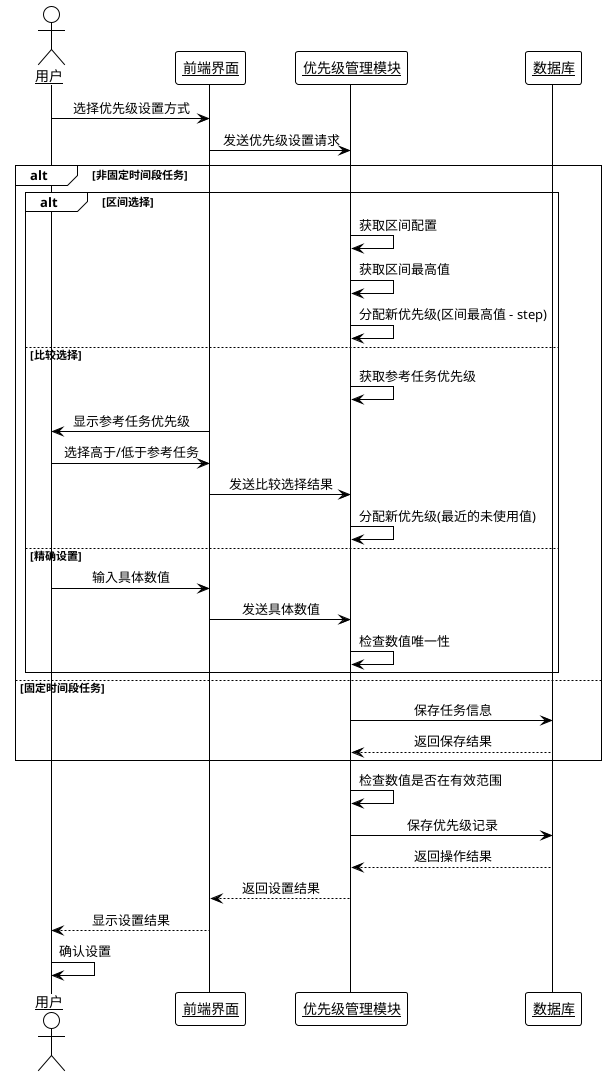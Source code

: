@startuml 优先级管理

!theme plain
skinparam sequenceMessageAlign center
skinparam sequenceParticipant underline

actor 用户
participant "前端界面" as Frontend
participant "优先级管理模块" as PriorityManager
participant "数据库" as Database

用户 -> Frontend: 选择优先级设置方式
Frontend -> PriorityManager: 发送优先级设置请求

alt 非固定时间段任务
    alt 区间选择
        PriorityManager -> PriorityManager: 获取区间配置
        PriorityManager -> PriorityManager: 获取区间最高值
        PriorityManager -> PriorityManager: 分配新优先级(区间最高值 - step)
    else 比较选择
        PriorityManager -> PriorityManager: 获取参考任务优先级
        Frontend -> 用户: 显示参考任务优先级
        用户 -> Frontend: 选择高于/低于参考任务
        Frontend -> PriorityManager: 发送比较选择结果
        PriorityManager -> PriorityManager: 分配新优先级(最近的未使用值)
    else 精确设置
        用户 -> Frontend: 输入具体数值
        Frontend -> PriorityManager: 发送具体数值
        PriorityManager -> PriorityManager: 检查数值唯一性
    end
else 固定时间段任务
    PriorityManager -> Database: 保存任务信息
    Database --> PriorityManager: 返回保存结果
end

PriorityManager -> PriorityManager: 检查数值是否在有效范围
PriorityManager -> Database: 保存优先级记录
Database --> PriorityManager: 返回操作结果
PriorityManager --> Frontend: 返回设置结果
Frontend --> 用户: 显示设置结果
用户 -> 用户: 确认设置

@enduml 